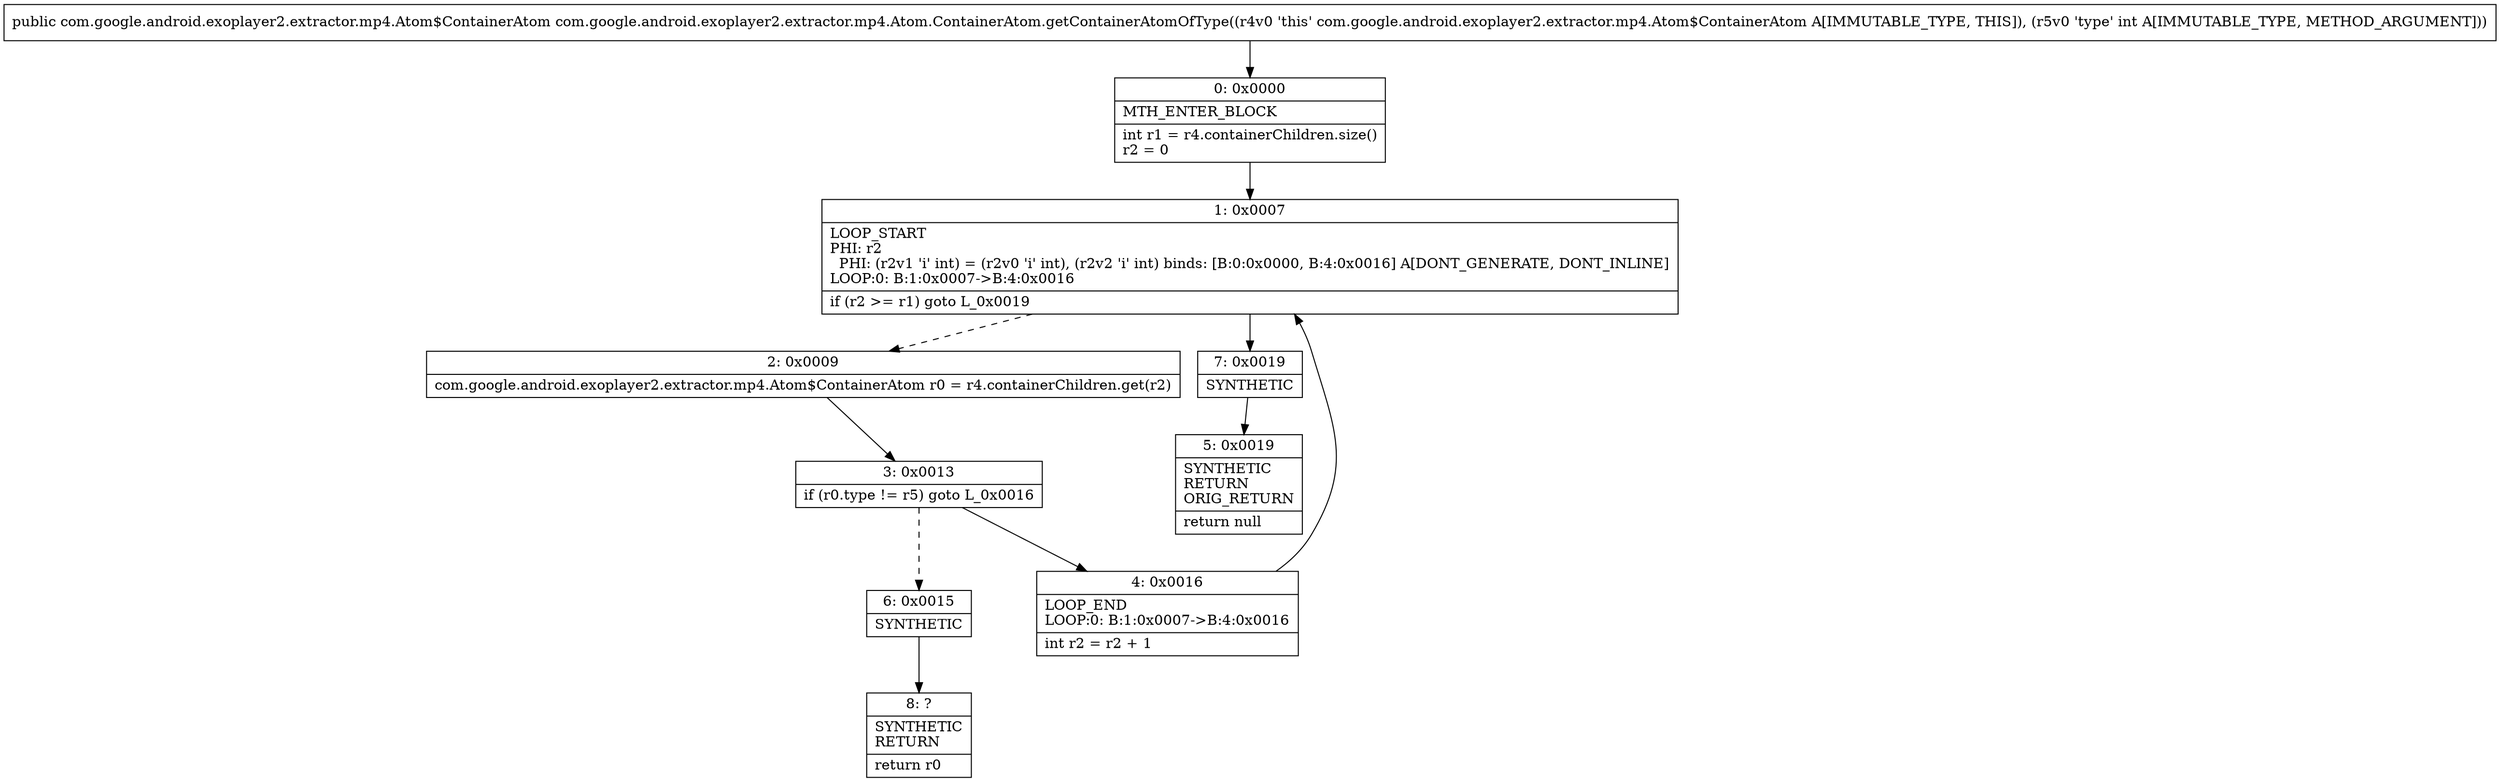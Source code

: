 digraph "CFG forcom.google.android.exoplayer2.extractor.mp4.Atom.ContainerAtom.getContainerAtomOfType(I)Lcom\/google\/android\/exoplayer2\/extractor\/mp4\/Atom$ContainerAtom;" {
Node_0 [shape=record,label="{0\:\ 0x0000|MTH_ENTER_BLOCK\l|int r1 = r4.containerChildren.size()\lr2 = 0\l}"];
Node_1 [shape=record,label="{1\:\ 0x0007|LOOP_START\lPHI: r2 \l  PHI: (r2v1 'i' int) = (r2v0 'i' int), (r2v2 'i' int) binds: [B:0:0x0000, B:4:0x0016] A[DONT_GENERATE, DONT_INLINE]\lLOOP:0: B:1:0x0007\-\>B:4:0x0016\l|if (r2 \>= r1) goto L_0x0019\l}"];
Node_2 [shape=record,label="{2\:\ 0x0009|com.google.android.exoplayer2.extractor.mp4.Atom$ContainerAtom r0 = r4.containerChildren.get(r2)\l}"];
Node_3 [shape=record,label="{3\:\ 0x0013|if (r0.type != r5) goto L_0x0016\l}"];
Node_4 [shape=record,label="{4\:\ 0x0016|LOOP_END\lLOOP:0: B:1:0x0007\-\>B:4:0x0016\l|int r2 = r2 + 1\l}"];
Node_5 [shape=record,label="{5\:\ 0x0019|SYNTHETIC\lRETURN\lORIG_RETURN\l|return null\l}"];
Node_6 [shape=record,label="{6\:\ 0x0015|SYNTHETIC\l}"];
Node_7 [shape=record,label="{7\:\ 0x0019|SYNTHETIC\l}"];
Node_8 [shape=record,label="{8\:\ ?|SYNTHETIC\lRETURN\l|return r0\l}"];
MethodNode[shape=record,label="{public com.google.android.exoplayer2.extractor.mp4.Atom$ContainerAtom com.google.android.exoplayer2.extractor.mp4.Atom.ContainerAtom.getContainerAtomOfType((r4v0 'this' com.google.android.exoplayer2.extractor.mp4.Atom$ContainerAtom A[IMMUTABLE_TYPE, THIS]), (r5v0 'type' int A[IMMUTABLE_TYPE, METHOD_ARGUMENT])) }"];
MethodNode -> Node_0;
Node_0 -> Node_1;
Node_1 -> Node_2[style=dashed];
Node_1 -> Node_7;
Node_2 -> Node_3;
Node_3 -> Node_4;
Node_3 -> Node_6[style=dashed];
Node_4 -> Node_1;
Node_6 -> Node_8;
Node_7 -> Node_5;
}

